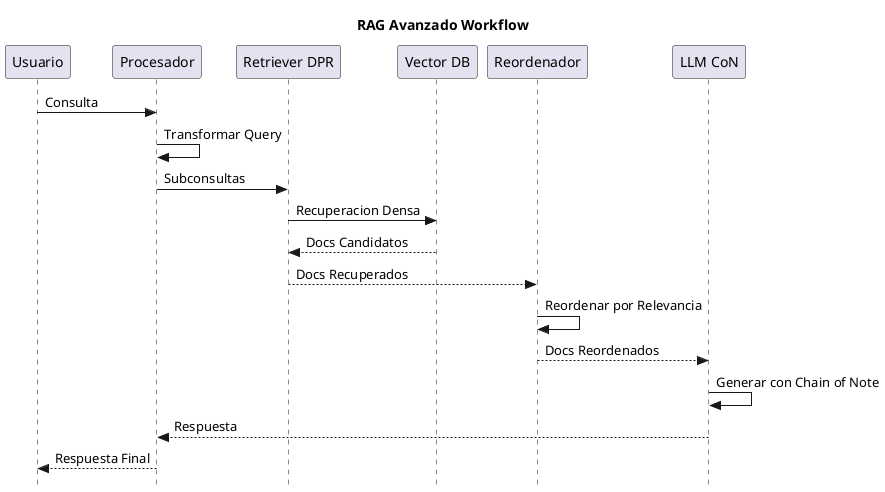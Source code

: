 @startuml
skinparam style strictuml

title RAG Avanzado Workflow

participant "Usuario" as User
participant "Procesador" as Proc
participant "Retriever DPR" as Ret
participant "Vector DB" as DB
participant "Reordenador" as Rerank
participant "LLM CoN" as Gen

User -> Proc: Consulta
Proc -> Proc: Transformar Query
Proc -> Ret: Subconsultas
Ret -> DB: Recuperacion Densa
DB --> Ret: Docs Candidatos
Ret --> Rerank: Docs Recuperados
Rerank -> Rerank: Reordenar por Relevancia
Rerank --> Gen: Docs Reordenados
Gen -> Gen: Generar con Chain of Note
Gen --> Proc: Respuesta
Proc --> User: Respuesta Final

@enduml